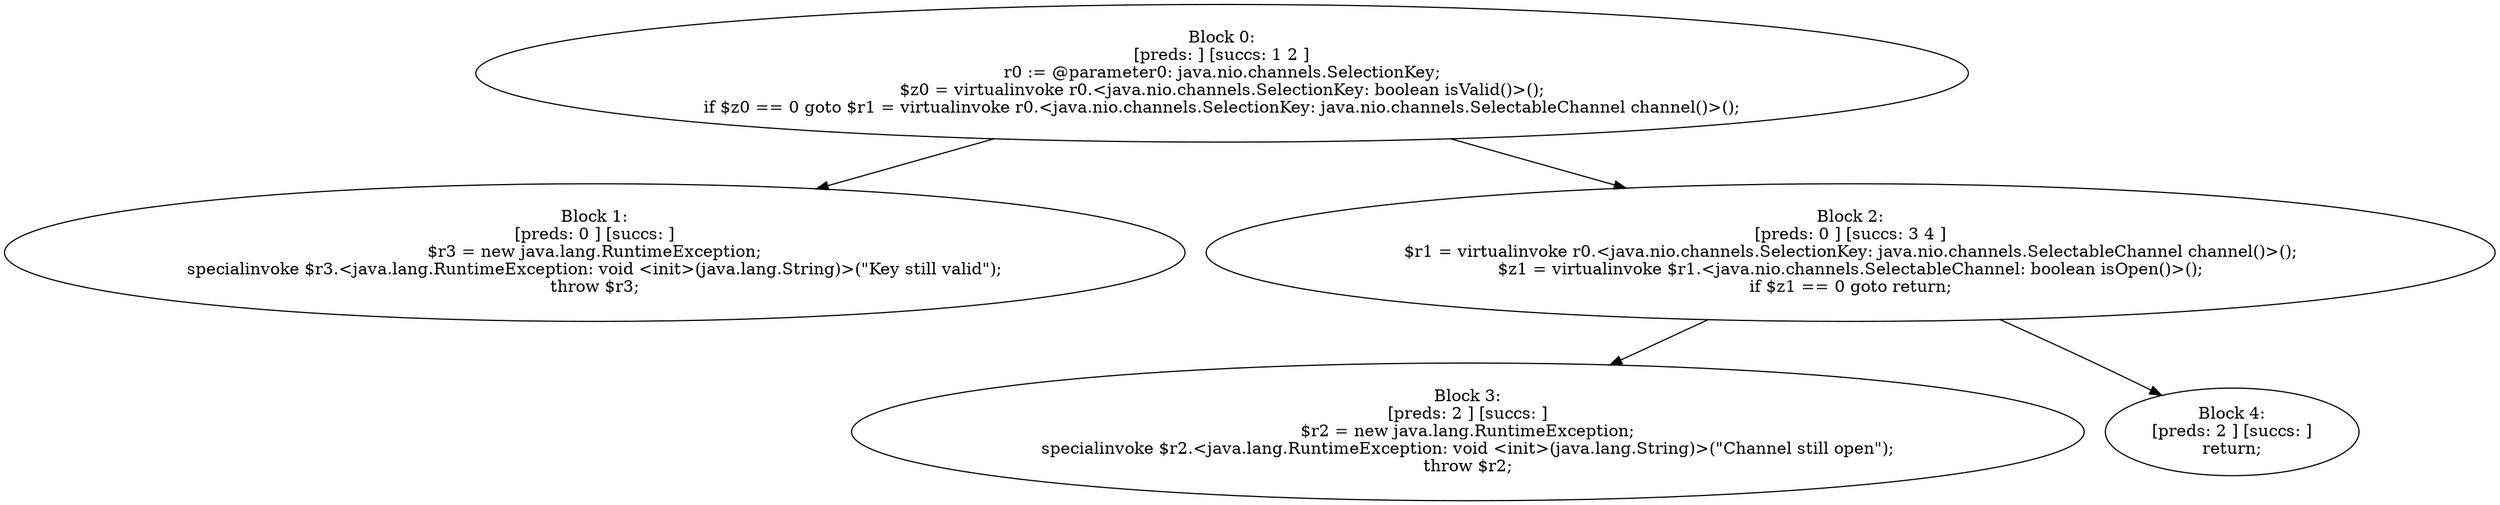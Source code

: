 digraph "unitGraph" {
    "Block 0:
[preds: ] [succs: 1 2 ]
r0 := @parameter0: java.nio.channels.SelectionKey;
$z0 = virtualinvoke r0.<java.nio.channels.SelectionKey: boolean isValid()>();
if $z0 == 0 goto $r1 = virtualinvoke r0.<java.nio.channels.SelectionKey: java.nio.channels.SelectableChannel channel()>();
"
    "Block 1:
[preds: 0 ] [succs: ]
$r3 = new java.lang.RuntimeException;
specialinvoke $r3.<java.lang.RuntimeException: void <init>(java.lang.String)>(\"Key still valid\");
throw $r3;
"
    "Block 2:
[preds: 0 ] [succs: 3 4 ]
$r1 = virtualinvoke r0.<java.nio.channels.SelectionKey: java.nio.channels.SelectableChannel channel()>();
$z1 = virtualinvoke $r1.<java.nio.channels.SelectableChannel: boolean isOpen()>();
if $z1 == 0 goto return;
"
    "Block 3:
[preds: 2 ] [succs: ]
$r2 = new java.lang.RuntimeException;
specialinvoke $r2.<java.lang.RuntimeException: void <init>(java.lang.String)>(\"Channel still open\");
throw $r2;
"
    "Block 4:
[preds: 2 ] [succs: ]
return;
"
    "Block 0:
[preds: ] [succs: 1 2 ]
r0 := @parameter0: java.nio.channels.SelectionKey;
$z0 = virtualinvoke r0.<java.nio.channels.SelectionKey: boolean isValid()>();
if $z0 == 0 goto $r1 = virtualinvoke r0.<java.nio.channels.SelectionKey: java.nio.channels.SelectableChannel channel()>();
"->"Block 1:
[preds: 0 ] [succs: ]
$r3 = new java.lang.RuntimeException;
specialinvoke $r3.<java.lang.RuntimeException: void <init>(java.lang.String)>(\"Key still valid\");
throw $r3;
";
    "Block 0:
[preds: ] [succs: 1 2 ]
r0 := @parameter0: java.nio.channels.SelectionKey;
$z0 = virtualinvoke r0.<java.nio.channels.SelectionKey: boolean isValid()>();
if $z0 == 0 goto $r1 = virtualinvoke r0.<java.nio.channels.SelectionKey: java.nio.channels.SelectableChannel channel()>();
"->"Block 2:
[preds: 0 ] [succs: 3 4 ]
$r1 = virtualinvoke r0.<java.nio.channels.SelectionKey: java.nio.channels.SelectableChannel channel()>();
$z1 = virtualinvoke $r1.<java.nio.channels.SelectableChannel: boolean isOpen()>();
if $z1 == 0 goto return;
";
    "Block 2:
[preds: 0 ] [succs: 3 4 ]
$r1 = virtualinvoke r0.<java.nio.channels.SelectionKey: java.nio.channels.SelectableChannel channel()>();
$z1 = virtualinvoke $r1.<java.nio.channels.SelectableChannel: boolean isOpen()>();
if $z1 == 0 goto return;
"->"Block 3:
[preds: 2 ] [succs: ]
$r2 = new java.lang.RuntimeException;
specialinvoke $r2.<java.lang.RuntimeException: void <init>(java.lang.String)>(\"Channel still open\");
throw $r2;
";
    "Block 2:
[preds: 0 ] [succs: 3 4 ]
$r1 = virtualinvoke r0.<java.nio.channels.SelectionKey: java.nio.channels.SelectableChannel channel()>();
$z1 = virtualinvoke $r1.<java.nio.channels.SelectableChannel: boolean isOpen()>();
if $z1 == 0 goto return;
"->"Block 4:
[preds: 2 ] [succs: ]
return;
";
}

